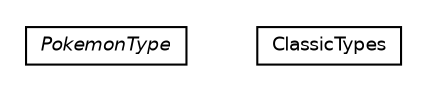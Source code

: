 #!/usr/local/bin/dot
#
# Class diagram 
# Generated by UMLGraph version 5.2 (http://www.umlgraph.org/)
#

digraph G {
	edge [fontname="Helvetica",fontsize=10,labelfontname="Helvetica",labelfontsize=10];
	node [fontname="Helvetica",fontsize=10,shape=plaintext];
	nodesep=0.25;
	ranksep=0.5;
	// org.jpokemon.pmapi.type.PokemonType
	c372 [label=<<table title="org.jpokemon.pmapi.type.PokemonType" border="0" cellborder="1" cellspacing="0" cellpadding="2" port="p" href="./PokemonType.html">
		<tr><td><table border="0" cellspacing="0" cellpadding="1">
<tr><td align="center" balign="center"><font face="Helvetica-Oblique"> PokemonType </font></td></tr>
		</table></td></tr>
		</table>>, fontname="Helvetica", fontcolor="black", fontsize=9.0];
	// org.jpokemon.pmapi.type.ClassicTypes
	c373 [label=<<table title="org.jpokemon.pmapi.type.ClassicTypes" border="0" cellborder="1" cellspacing="0" cellpadding="2" port="p" href="./ClassicTypes.html">
		<tr><td><table border="0" cellspacing="0" cellpadding="1">
<tr><td align="center" balign="center"> ClassicTypes </td></tr>
		</table></td></tr>
		</table>>, fontname="Helvetica", fontcolor="black", fontsize=9.0];
}

